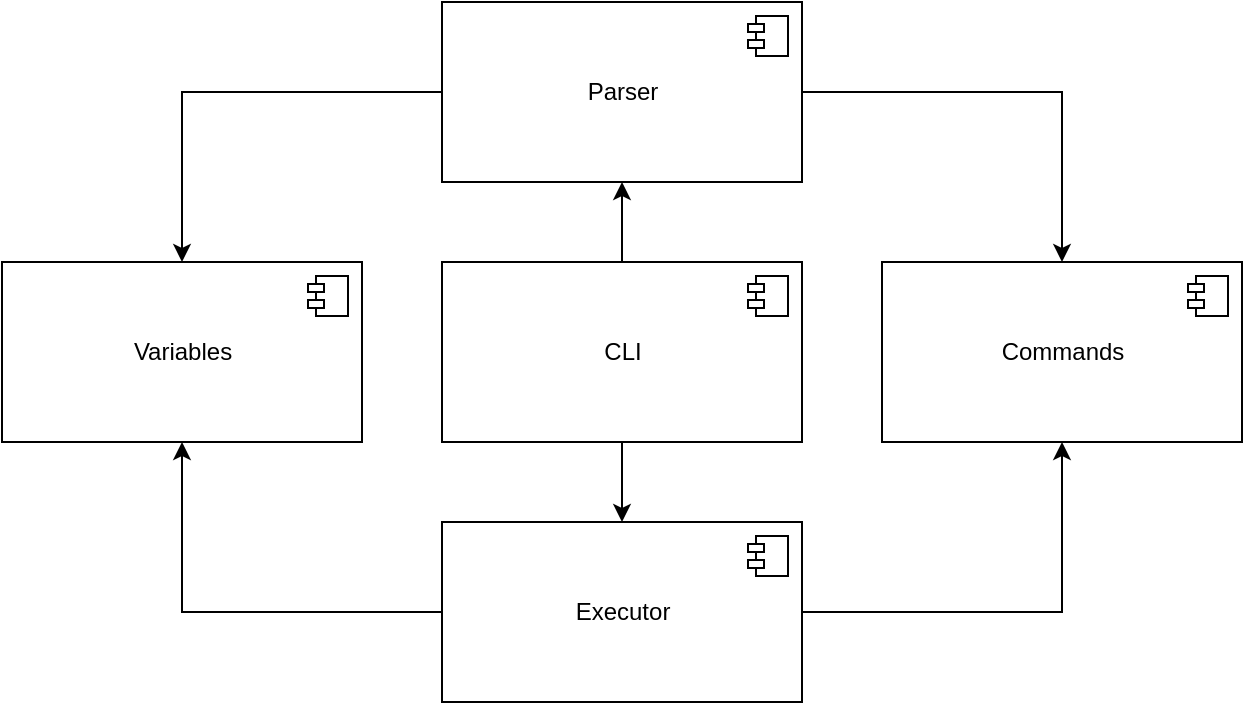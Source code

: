 <mxfile version="15.9.4" type="device" pages="6"><diagram id="IPyCTPRLBXQwGqJkj1kA" name="Components"><mxGraphModel dx="782" dy="436" grid="0" gridSize="10" guides="1" tooltips="1" connect="1" arrows="1" fold="1" page="1" pageScale="1" pageWidth="827" pageHeight="1169" math="0" shadow="0"><root><mxCell id="0"/><mxCell id="1" parent="0"/><mxCell id="X6ycC2eB6ojnNl6JThG0-17" style="edgeStyle=orthogonalEdgeStyle;rounded=0;orthogonalLoop=1;jettySize=auto;html=1;exitX=0.5;exitY=0;exitDx=0;exitDy=0;entryX=0.5;entryY=1;entryDx=0;entryDy=0;" parent="1" source="X6ycC2eB6ojnNl6JThG0-2" target="X6ycC2eB6ojnNl6JThG0-5" edge="1"><mxGeometry relative="1" as="geometry"/></mxCell><mxCell id="X6ycC2eB6ojnNl6JThG0-18" style="edgeStyle=orthogonalEdgeStyle;rounded=0;orthogonalLoop=1;jettySize=auto;html=1;exitX=0.5;exitY=1;exitDx=0;exitDy=0;entryX=0.5;entryY=0;entryDx=0;entryDy=0;" parent="1" source="X6ycC2eB6ojnNl6JThG0-2" target="X6ycC2eB6ojnNl6JThG0-9" edge="1"><mxGeometry relative="1" as="geometry"/></mxCell><mxCell id="X6ycC2eB6ojnNl6JThG0-2" value="CLI" style="html=1;dropTarget=0;" parent="1" vertex="1"><mxGeometry x="295" y="146" width="180" height="90" as="geometry"/></mxCell><mxCell id="X6ycC2eB6ojnNl6JThG0-3" value="" style="shape=module;jettyWidth=8;jettyHeight=4;" parent="X6ycC2eB6ojnNl6JThG0-2" vertex="1"><mxGeometry x="1" width="20" height="20" relative="1" as="geometry"><mxPoint x="-27" y="7" as="offset"/></mxGeometry></mxCell><mxCell id="X6ycC2eB6ojnNl6JThG0-22" style="edgeStyle=orthogonalEdgeStyle;rounded=0;orthogonalLoop=1;jettySize=auto;html=1;exitX=0;exitY=0.5;exitDx=0;exitDy=0;entryX=0.5;entryY=0;entryDx=0;entryDy=0;" parent="1" source="X6ycC2eB6ojnNl6JThG0-5" target="X6ycC2eB6ojnNl6JThG0-11" edge="1"><mxGeometry relative="1" as="geometry"/></mxCell><mxCell id="X6ycC2eB6ojnNl6JThG0-23" style="edgeStyle=orthogonalEdgeStyle;rounded=0;orthogonalLoop=1;jettySize=auto;html=1;exitX=1;exitY=0.5;exitDx=0;exitDy=0;entryX=0.5;entryY=0;entryDx=0;entryDy=0;" parent="1" source="X6ycC2eB6ojnNl6JThG0-5" target="X6ycC2eB6ojnNl6JThG0-7" edge="1"><mxGeometry relative="1" as="geometry"/></mxCell><mxCell id="X6ycC2eB6ojnNl6JThG0-5" value="Parser" style="html=1;dropTarget=0;" parent="1" vertex="1"><mxGeometry x="295" y="16" width="180" height="90" as="geometry"/></mxCell><mxCell id="X6ycC2eB6ojnNl6JThG0-6" value="" style="shape=module;jettyWidth=8;jettyHeight=4;" parent="X6ycC2eB6ojnNl6JThG0-5" vertex="1"><mxGeometry x="1" width="20" height="20" relative="1" as="geometry"><mxPoint x="-27" y="7" as="offset"/></mxGeometry></mxCell><mxCell id="X6ycC2eB6ojnNl6JThG0-7" value="Commands" style="html=1;dropTarget=0;" parent="1" vertex="1"><mxGeometry x="515" y="146" width="180" height="90" as="geometry"/></mxCell><mxCell id="X6ycC2eB6ojnNl6JThG0-8" value="" style="shape=module;jettyWidth=8;jettyHeight=4;" parent="X6ycC2eB6ojnNl6JThG0-7" vertex="1"><mxGeometry x="1" width="20" height="20" relative="1" as="geometry"><mxPoint x="-27" y="7" as="offset"/></mxGeometry></mxCell><mxCell id="X6ycC2eB6ojnNl6JThG0-19" style="edgeStyle=orthogonalEdgeStyle;rounded=0;orthogonalLoop=1;jettySize=auto;html=1;exitX=0;exitY=0.5;exitDx=0;exitDy=0;entryX=0.5;entryY=1;entryDx=0;entryDy=0;" parent="1" source="X6ycC2eB6ojnNl6JThG0-9" target="X6ycC2eB6ojnNl6JThG0-11" edge="1"><mxGeometry relative="1" as="geometry"/></mxCell><mxCell id="X6ycC2eB6ojnNl6JThG0-20" style="edgeStyle=orthogonalEdgeStyle;rounded=0;orthogonalLoop=1;jettySize=auto;html=1;exitX=1;exitY=0.5;exitDx=0;exitDy=0;entryX=0.5;entryY=1;entryDx=0;entryDy=0;" parent="1" source="X6ycC2eB6ojnNl6JThG0-9" target="X6ycC2eB6ojnNl6JThG0-7" edge="1"><mxGeometry relative="1" as="geometry"/></mxCell><mxCell id="X6ycC2eB6ojnNl6JThG0-9" value="Executor" style="html=1;dropTarget=0;" parent="1" vertex="1"><mxGeometry x="295" y="276" width="180" height="90" as="geometry"/></mxCell><mxCell id="X6ycC2eB6ojnNl6JThG0-10" value="" style="shape=module;jettyWidth=8;jettyHeight=4;" parent="X6ycC2eB6ojnNl6JThG0-9" vertex="1"><mxGeometry x="1" width="20" height="20" relative="1" as="geometry"><mxPoint x="-27" y="7" as="offset"/></mxGeometry></mxCell><mxCell id="X6ycC2eB6ojnNl6JThG0-11" value="Variables" style="html=1;dropTarget=0;" parent="1" vertex="1"><mxGeometry x="75" y="146" width="180" height="90" as="geometry"/></mxCell><mxCell id="X6ycC2eB6ojnNl6JThG0-12" value="" style="shape=module;jettyWidth=8;jettyHeight=4;" parent="X6ycC2eB6ojnNl6JThG0-11" vertex="1"><mxGeometry x="1" width="20" height="20" relative="1" as="geometry"><mxPoint x="-27" y="7" as="offset"/></mxGeometry></mxCell></root></mxGraphModel></diagram><diagram id="Iq1Y0J1O6RFWqQra4Vd-" name="Parser"><mxGraphModel dx="782" dy="436" grid="0" gridSize="10" guides="1" tooltips="1" connect="1" arrows="1" fold="1" page="1" pageScale="1" pageWidth="827" pageHeight="1169" math="0" shadow="0"><root><mxCell id="vFN4YH33Aojv1U91udGT-0"/><mxCell id="vFN4YH33Aojv1U91udGT-1" parent="vFN4YH33Aojv1U91udGT-0"/><mxCell id="fBFdraiKcXVkoh18jzw8-1" style="edgeStyle=orthogonalEdgeStyle;rounded=0;orthogonalLoop=1;jettySize=auto;html=1;exitX=0.5;exitY=1;exitDx=0;exitDy=0;entryX=0.5;entryY=0;entryDx=0;entryDy=0;dashed=1;startArrow=none;startFill=0;endArrow=open;endFill=0;" parent="vFN4YH33Aojv1U91udGT-1" source="qEsupgz4-kYKHHpqlOIW-0" target="qEsupgz4-kYKHHpqlOIW-2" edge="1"><mxGeometry relative="1" as="geometry"/></mxCell><mxCell id="qEsupgz4-kYKHHpqlOIW-0" value="&lt;p style=&quot;margin: 0px ; margin-top: 4px ; text-align: center&quot;&gt;&lt;b&gt;Parser&lt;/b&gt;&lt;/p&gt;&lt;hr size=&quot;1&quot;&gt;&lt;p style=&quot;margin: 0px ; margin-left: 4px&quot;&gt;- commands: CommandType [*]&lt;br&gt;&lt;/p&gt;&lt;hr size=&quot;1&quot;&gt;&lt;p style=&quot;margin: 0px ; margin-left: 4px&quot;&gt;+ Parser(commands: CommandType [*])&lt;/p&gt;&lt;p style=&quot;margin: 0px ; margin-left: 4px&quot;&gt;+ Parse(expression: string): ParsedModel&lt;/p&gt;&lt;p style=&quot;margin: 0px ; margin-left: 4px&quot;&gt;- SubstituteVariable(expression: string): string&lt;/p&gt;&lt;p style=&quot;margin: 0px ; margin-left: 4px&quot;&gt;- BuildAssignment(expression: string): ParsedModel&lt;/p&gt;&lt;p style=&quot;margin: 0px ; margin-left: 4px&quot;&gt;- BuildCommand(expression: string): ParsedModel&lt;/p&gt;" style="verticalAlign=top;align=left;overflow=fill;fontSize=12;fontFamily=Helvetica;html=1;" parent="vFN4YH33Aojv1U91udGT-1" vertex="1"><mxGeometry x="110" y="30" width="290" height="146" as="geometry"/></mxCell><mxCell id="qEsupgz4-kYKHHpqlOIW-2" value="&lt;p style=&quot;margin: 0px ; margin-top: 4px ; text-align: center&quot;&gt;&lt;b&gt;ParsedModel&lt;/b&gt;&lt;/p&gt;&lt;hr&gt;&lt;p style=&quot;margin: 4px 0px 0px&quot;&gt;&amp;nbsp;+ ParsedModel(action: IAction [*])&lt;/p&gt;&lt;p style=&quot;margin: 4px 0px 0px&quot;&gt;&lt;i&gt;&amp;nbsp;&lt;/i&gt;+ ActionGet: IAction [*]&lt;/p&gt;" style="verticalAlign=top;align=left;overflow=fill;fontSize=12;fontFamily=Helvetica;html=1;" parent="vFN4YH33Aojv1U91udGT-1" vertex="1"><mxGeometry x="132.5" y="220" width="245" height="81" as="geometry"/></mxCell><mxCell id="qEsupgz4-kYKHHpqlOIW-29" style="edgeStyle=orthogonalEdgeStyle;rounded=0;orthogonalLoop=1;jettySize=auto;html=1;exitX=0.5;exitY=1;exitDx=0;exitDy=0;entryX=0.5;entryY=0;entryDx=0;entryDy=0;dashed=1;startArrow=block;startFill=0;endArrow=none;endFill=0;" parent="vFN4YH33Aojv1U91udGT-1" source="qEsupgz4-kYKHHpqlOIW-5" target="qEsupgz4-kYKHHpqlOIW-11" edge="1"><mxGeometry relative="1" as="geometry"><Array as="points"><mxPoint x="520" y="359"/><mxPoint x="279" y="359"/></Array></mxGeometry></mxCell><mxCell id="qEsupgz4-kYKHHpqlOIW-32" style="edgeStyle=orthogonalEdgeStyle;rounded=0;orthogonalLoop=1;jettySize=auto;html=1;exitX=0.5;exitY=0;exitDx=0;exitDy=0;entryX=1;entryY=0.25;entryDx=0;entryDy=0;startArrow=none;startFill=0;endArrow=diamondThin;endFill=0;" parent="vFN4YH33Aojv1U91udGT-1" source="qEsupgz4-kYKHHpqlOIW-5" target="qEsupgz4-kYKHHpqlOIW-2" edge="1"><mxGeometry relative="1" as="geometry"/></mxCell><mxCell id="qEsupgz4-kYKHHpqlOIW-5" value="&lt;p style=&quot;margin: 0px ; margin-top: 4px ; text-align: center&quot;&gt;&lt;i&gt;&lt;b&gt;IAction&lt;/b&gt;&lt;/i&gt;&lt;br&gt;&lt;/p&gt;&lt;p style=&quot;margin: 0px ; margin-left: 4px&quot;&gt;&lt;/p&gt;&lt;hr&gt;&lt;p style=&quot;margin: 0px ; margin-left: 4px&quot;&gt;&lt;br&gt;&lt;/p&gt;" style="verticalAlign=top;align=left;overflow=fill;fontSize=12;fontFamily=Helvetica;html=1;" parent="vFN4YH33Aojv1U91udGT-1" vertex="1"><mxGeometry x="425" y="267" width="190" height="60" as="geometry"/></mxCell><mxCell id="qEsupgz4-kYKHHpqlOIW-7" value="&lt;p style=&quot;margin: 0px ; margin-top: 4px ; text-align: center&quot;&gt;&lt;/p&gt;&lt;p style=&quot;text-align: center ; margin: 0px 0px 0px 4px&quot;&gt;&lt;b&gt;Assignment&lt;/b&gt;&lt;/p&gt;&lt;hr size=&quot;1&quot;&gt;&lt;p style=&quot;margin: 0px ; margin-left: 4px&quot;&gt;+ Assignment(varName: string, valueToAssign: string)&lt;/p&gt;&lt;p style=&quot;margin: 0px ; margin-left: 4px&quot;&gt;+ VarNameGet: string&lt;/p&gt;&lt;p style=&quot;margin: 0px ; margin-left: 4px&quot;&gt;&lt;span&gt;+ ValueToAssignGet: string&lt;/span&gt;&lt;/p&gt;" style="verticalAlign=top;align=left;overflow=fill;fontSize=12;fontFamily=Helvetica;html=1;" parent="vFN4YH33Aojv1U91udGT-1" vertex="1"><mxGeometry x="440" y="390" width="295" height="80" as="geometry"/></mxCell><mxCell id="qEsupgz4-kYKHHpqlOIW-10" value="&lt;p style=&quot;margin: 0px ; margin-top: 4px ; text-align: center&quot;&gt;&lt;/p&gt;&lt;div style=&quot;text-align: center ; height: 2px&quot;&gt;&lt;b&gt;Commands&lt;/b&gt;&lt;/div&gt;&lt;div style=&quot;text-align: center ; height: 2px&quot;&gt;&lt;b&gt;&lt;br&gt;&lt;/b&gt;&lt;/div&gt;&lt;div style=&quot;height: 2px&quot;&gt;&lt;b&gt;&lt;br&gt;&lt;/b&gt;&lt;/div&gt;&lt;div style=&quot;height: 2px&quot;&gt;&lt;b&gt;&lt;br&gt;&lt;/b&gt;&lt;/div&gt;&lt;div style=&quot;height: 2px&quot;&gt;&lt;b&gt;&lt;br&gt;&lt;/b&gt;&lt;/div&gt;&lt;div style=&quot;height: 2px&quot;&gt;&lt;b&gt;&lt;br&gt;&lt;/b&gt;&lt;/div&gt;&lt;hr size=&quot;1&quot;&gt;&lt;div style=&quot;height: 2px&quot;&gt;&amp;nbsp;+ Commands: List&amp;lt;CommandType&amp;gt; { get; }&lt;/div&gt;&lt;div style=&quot;height: 2px&quot;&gt;&lt;span style=&quot;white-space: pre&quot;&gt;&#9;&lt;/span&gt;&lt;span style=&quot;white-space: pre&quot;&gt;&#9;&lt;/span&gt;&lt;span style=&quot;white-space: pre&quot;&gt;&#9;&lt;/span&gt;&lt;span style=&quot;white-space: pre&quot;&gt;&#9;&lt;/span&gt;&lt;span style=&quot;white-space: pre&quot;&gt;&#9;&lt;/span&gt;&lt;span style=&quot;white-space: pre&quot;&gt;&#9;&lt;/span&gt;&lt;span style=&quot;white-space: pre&quot;&gt;&#9;&lt;/span&gt;&lt;span style=&quot;white-space: pre&quot;&gt;&#9;&lt;/span&gt;&lt;span style=&quot;white-space: pre&quot;&gt;&#9;&lt;/span&gt;&lt;span style=&quot;white-space: pre&quot;&gt;&#9;&lt;/span&gt;&lt;span style=&quot;white-space: pre&quot;&gt;&#9;&lt;/span&gt;&lt;br&gt;&lt;/div&gt;&lt;div style=&quot;height: 2px&quot;&gt;&lt;br&gt;&lt;/div&gt;&lt;div style=&quot;height: 2px&quot;&gt;&lt;br&gt;&lt;/div&gt;&lt;div style=&quot;height: 2px&quot;&gt;&lt;br&gt;&lt;/div&gt;&lt;div style=&quot;height: 2px&quot;&gt;&lt;br&gt;&lt;/div&gt;&lt;div style=&quot;height: 2px&quot;&gt;&amp;nbsp;+ ExecuteCommand&lt;/div&gt;" style="verticalAlign=top;align=left;overflow=fill;fontSize=12;fontFamily=Helvetica;html=1;" parent="vFN4YH33Aojv1U91udGT-1" vertex="1"><mxGeometry x="100" y="790" width="240" height="60" as="geometry"/></mxCell><mxCell id="qEsupgz4-kYKHHpqlOIW-11" value="&lt;p style=&quot;margin: 0px ; margin-top: 4px ; text-align: center&quot;&gt;&lt;/p&gt;&lt;div style=&quot;text-align: center ; height: 2px&quot;&gt;&lt;b&gt;Command&lt;/b&gt;&lt;/div&gt;&lt;div style=&quot;height: 2px&quot;&gt;&lt;b&gt;&lt;br&gt;&lt;/b&gt;&lt;/div&gt;&lt;div style=&quot;height: 2px&quot;&gt;&lt;b&gt;&lt;br&gt;&lt;/b&gt;&lt;/div&gt;&lt;div style=&quot;height: 2px&quot;&gt;&lt;b&gt;&lt;br&gt;&lt;/b&gt;&lt;/div&gt;&lt;div style=&quot;height: 2px&quot;&gt;&lt;b&gt;&lt;br&gt;&lt;/b&gt;&lt;/div&gt;&lt;div style=&quot;height: 2px&quot;&gt;&lt;b&gt;&lt;br&gt;&lt;/b&gt;&lt;/div&gt;&lt;hr size=&quot;1&quot;&gt;&lt;div style=&quot;height: 2px&quot;&gt;&amp;nbsp;+ Command(type: CommandType, args: string [*])&lt;/div&gt;&lt;div style=&quot;height: 2px&quot;&gt;&lt;br&gt;&lt;/div&gt;&lt;div style=&quot;height: 2px&quot;&gt;&lt;br&gt;&lt;/div&gt;&lt;div style=&quot;height: 2px&quot;&gt;&lt;br&gt;&lt;/div&gt;&lt;div style=&quot;height: 2px&quot;&gt;&lt;br&gt;&lt;/div&gt;&lt;div style=&quot;height: 2px&quot;&gt;&lt;br&gt;&lt;/div&gt;&lt;div style=&quot;height: 2px&quot;&gt;&lt;br&gt;&lt;/div&gt;&lt;div style=&quot;height: 2px&quot;&gt;&amp;nbsp;+ TypeGet: CommandType&lt;/div&gt;&lt;div style=&quot;height: 2px&quot;&gt;&lt;br&gt;&lt;/div&gt;&lt;div style=&quot;height: 2px&quot;&gt;&lt;br&gt;&lt;/div&gt;&lt;div style=&quot;height: 2px&quot;&gt;&lt;br&gt;&lt;/div&gt;&lt;div style=&quot;height: 2px&quot;&gt;&lt;br&gt;&lt;/div&gt;&lt;div style=&quot;height: 2px&quot;&gt;&lt;br&gt;&lt;/div&gt;&lt;div style=&quot;height: 2px&quot;&gt;&lt;br&gt;&lt;/div&gt;&lt;div style=&quot;height: 2px&quot;&gt;&amp;nbsp;+ ArgsGet: string [*]&lt;/div&gt;" style="verticalAlign=top;align=left;overflow=fill;fontSize=12;fontFamily=Helvetica;html=1;" parent="vFN4YH33Aojv1U91udGT-1" vertex="1"><mxGeometry x="144" y="390" width="270" height="80" as="geometry"/></mxCell><mxCell id="c_vRe-ao3qp8a9xqReHq-11" style="edgeStyle=orthogonalEdgeStyle;rounded=0;orthogonalLoop=1;jettySize=auto;html=1;dashed=1;startArrow=block;startFill=0;endArrow=none;endFill=0;exitX=0.5;exitY=1;exitDx=0;exitDy=0;" parent="vFN4YH33Aojv1U91udGT-1" source="qEsupgz4-kYKHHpqlOIW-5" edge="1"><mxGeometry relative="1" as="geometry"><mxPoint x="541" y="359" as="sourcePoint"/><mxPoint x="590" y="391" as="targetPoint"/><Array as="points"><mxPoint x="520" y="359"/><mxPoint x="590" y="359"/><mxPoint x="590" y="391"/></Array></mxGeometry></mxCell></root></mxGraphModel></diagram><diagram id="7y_1sY1oG_gUcnlxDUo3" name="Commands"><mxGraphModel dx="782" dy="436" grid="0" gridSize="10" guides="1" tooltips="1" connect="1" arrows="1" fold="1" page="1" pageScale="1" pageWidth="827" pageHeight="1169" math="0" shadow="0"><root><mxCell id="3SIFylFnTaXlY1O5Cj9b-0"/><mxCell id="3SIFylFnTaXlY1O5Cj9b-1" parent="3SIFylFnTaXlY1O5Cj9b-0"/><mxCell id="L-ZjtgbbIYLluEAnQfdw-0" value="&lt;p style=&quot;margin: 0px ; margin-top: 4px ; text-align: center&quot;&gt;&lt;b&gt;Commands&lt;/b&gt;&lt;/p&gt;&lt;hr&gt;&amp;nbsp;+ CommandsGet: CommandType [*]" style="verticalAlign=top;align=left;overflow=fill;fontSize=12;fontFamily=Helvetica;html=1;" parent="3SIFylFnTaXlY1O5Cj9b-1" vertex="1"><mxGeometry x="497" y="209" width="206" height="54" as="geometry"/></mxCell><mxCell id="I6HapQEX2o0GRcdwSZMF-0" value="&lt;p style=&quot;margin: 0px ; margin-top: 4px ; text-align: center&quot;&gt;&lt;b&gt;CommandType&lt;/b&gt;&lt;/p&gt;&lt;hr&gt;&amp;nbsp;+ CommandType(name: string, numberOfArgs: string, isReturningValue: bool)&lt;br&gt;&lt;i&gt;&amp;nbsp;&lt;/i&gt;+ NameGet: string&lt;br&gt;&amp;nbsp;+ NumberOfArgsGet: int&lt;br&gt;&amp;nbsp;+ IsReturningValueGet: bool" style="verticalAlign=top;align=left;overflow=fill;fontSize=12;fontFamily=Helvetica;html=1;" parent="3SIFylFnTaXlY1O5Cj9b-1" vertex="1"><mxGeometry x="380" y="70" width="440" height="90" as="geometry"/></mxCell><mxCell id="kQpAlIUeRrB_gfCzZ6Gk-0" style="edgeStyle=orthogonalEdgeStyle;rounded=0;orthogonalLoop=1;jettySize=auto;html=1;startArrow=none;startFill=0;endArrow=diamondThin;endFill=0;entryX=0.524;entryY=0.998;entryDx=0;entryDy=0;entryPerimeter=0;exitX=0.5;exitY=0;exitDx=0;exitDy=0;" parent="3SIFylFnTaXlY1O5Cj9b-1" source="L-ZjtgbbIYLluEAnQfdw-0" target="I6HapQEX2o0GRcdwSZMF-0" edge="1"><mxGeometry relative="1" as="geometry"><mxPoint x="611" y="209" as="sourcePoint"/><mxPoint x="611" y="169" as="targetPoint"/><Array as="points"><mxPoint x="611" y="209"/></Array></mxGeometry></mxCell><mxCell id="BzXgmANTJNjzpZyoEBVr-0" value="&lt;p style=&quot;margin: 0px ; margin-top: 4px ; text-align: center&quot;&gt;&lt;i&gt;&lt;b&gt;ICommand&lt;/b&gt;&lt;/i&gt;&lt;/p&gt;&lt;hr size=&quot;1&quot;&gt;&lt;p style=&quot;margin: 0px ; margin-left: 4px&quot;&gt;&lt;span&gt;- errorsStream: Stream&lt;/span&gt;&lt;br&gt;&lt;/p&gt;&lt;hr size=&quot;1&quot;&gt;&lt;p style=&quot;margin: 0px ; margin-left: 4px&quot;&gt;+ Execute(inputStream: Stream): Stream&lt;br&gt;&lt;/p&gt;&lt;p style=&quot;margin: 0px ; margin-left: 4px&quot;&gt;+ ErrorsStreamGet(): Stream&lt;/p&gt;" style="verticalAlign=top;align=left;overflow=fill;fontSize=12;fontFamily=Helvetica;html=1;" parent="3SIFylFnTaXlY1O5Cj9b-1" vertex="1"><mxGeometry x="250" y="280" width="230" height="90" as="geometry"/></mxCell><mxCell id="d1O9wk1YxxBHwIqfHC77-0" value="&lt;p style=&quot;margin: 0px ; margin-top: 4px ; text-align: center&quot;&gt;&lt;b&gt;ExitCommand&lt;/b&gt;&lt;/p&gt;&lt;hr size=&quot;1&quot;&gt;&lt;p style=&quot;margin: 0px ; margin-left: 4px&quot;&gt;+ Execute(inputStream: Stream): Stream&lt;br&gt;&lt;/p&gt;" style="verticalAlign=top;align=left;overflow=fill;fontSize=12;fontFamily=Helvetica;html=1;" parent="3SIFylFnTaXlY1O5Cj9b-1" vertex="1"><mxGeometry x="250" y="400" width="230" height="50" as="geometry"/></mxCell><mxCell id="d1O9wk1YxxBHwIqfHC77-1" value="&lt;p style=&quot;margin: 0px ; margin-top: 4px ; text-align: center&quot;&gt;&lt;b&gt;CatCommand&lt;/b&gt;&lt;/p&gt;&lt;hr size=&quot;1&quot;&gt;&lt;p style=&quot;margin: 0px ; margin-left: 4px&quot;&gt;+ Execute(inputStream: Stream): Stream&lt;br&gt;&lt;/p&gt;" style="verticalAlign=top;align=left;overflow=fill;fontSize=12;fontFamily=Helvetica;html=1;" parent="3SIFylFnTaXlY1O5Cj9b-1" vertex="1"><mxGeometry x="490" y="400" width="230" height="50" as="geometry"/></mxCell><mxCell id="d1O9wk1YxxBHwIqfHC77-2" value="&lt;p style=&quot;margin: 0px ; margin-top: 4px ; text-align: center&quot;&gt;&lt;b&gt;EchoCommand&lt;/b&gt;&lt;/p&gt;&lt;hr size=&quot;1&quot;&gt;&lt;p style=&quot;margin: 0px ; margin-left: 4px&quot;&gt;+ Execute(inputStream: Stream): Stream&lt;br&gt;&lt;/p&gt;" style="verticalAlign=top;align=left;overflow=fill;fontSize=12;fontFamily=Helvetica;html=1;" parent="3SIFylFnTaXlY1O5Cj9b-1" vertex="1"><mxGeometry x="10" y="400" width="230" height="50" as="geometry"/></mxCell><mxCell id="d1O9wk1YxxBHwIqfHC77-3" value="&lt;p style=&quot;margin: 0px ; margin-top: 4px ; text-align: center&quot;&gt;&lt;b&gt;WCCommand&lt;/b&gt;&lt;/p&gt;&lt;hr size=&quot;1&quot;&gt;&lt;p style=&quot;margin: 0px ; margin-left: 4px&quot;&gt;+ Execute(inputStream: Stream): Stream&lt;br&gt;&lt;/p&gt;" style="verticalAlign=top;align=left;overflow=fill;fontSize=12;fontFamily=Helvetica;html=1;" parent="3SIFylFnTaXlY1O5Cj9b-1" vertex="1"><mxGeometry x="250" y="200" width="230" height="50" as="geometry"/></mxCell><mxCell id="d1O9wk1YxxBHwIqfHC77-4" value="&lt;p style=&quot;margin: 0px ; margin-top: 4px ; text-align: center&quot;&gt;&lt;b&gt;PWDCommand&lt;/b&gt;&lt;/p&gt;&lt;hr size=&quot;1&quot;&gt;&lt;p style=&quot;margin: 0px ; margin-left: 4px&quot;&gt;+ Execute(inputStream: Stream): Stream&lt;br&gt;&lt;/p&gt;" style="verticalAlign=top;align=left;overflow=fill;fontSize=12;fontFamily=Helvetica;html=1;" parent="3SIFylFnTaXlY1O5Cj9b-1" vertex="1"><mxGeometry x="10" y="200" width="230" height="50" as="geometry"/></mxCell><mxCell id="zezWT-pTi_yV-n2sN6AJ-0" style="edgeStyle=orthogonalEdgeStyle;rounded=0;orthogonalLoop=1;jettySize=auto;html=1;exitX=0.5;exitY=1;exitDx=0;exitDy=0;entryX=0.5;entryY=0;entryDx=0;entryDy=0;dashed=1;startArrow=block;startFill=0;endArrow=none;endFill=0;" parent="3SIFylFnTaXlY1O5Cj9b-1" target="d1O9wk1YxxBHwIqfHC77-2" edge="1"><mxGeometry relative="1" as="geometry"><Array as="points"><mxPoint x="365" y="390"/><mxPoint x="120" y="390"/><mxPoint x="120" y="400"/></Array><mxPoint x="365" y="370" as="sourcePoint"/><mxPoint x="50" y="433" as="targetPoint"/></mxGeometry></mxCell><mxCell id="zezWT-pTi_yV-n2sN6AJ-3" style="edgeStyle=orthogonalEdgeStyle;rounded=0;orthogonalLoop=1;jettySize=auto;html=1;exitX=0.5;exitY=1;exitDx=0;exitDy=0;dashed=1;startArrow=block;startFill=0;endArrow=none;endFill=0;" parent="3SIFylFnTaXlY1O5Cj9b-1" edge="1"><mxGeometry relative="1" as="geometry"><Array as="points"><mxPoint x="364.41" y="400"/></Array><mxPoint x="364.41" y="370" as="sourcePoint"/><mxPoint x="364.41" y="400" as="targetPoint"/></mxGeometry></mxCell><mxCell id="TGjU9lGK314VbVNXxVoL-0" style="edgeStyle=orthogonalEdgeStyle;rounded=0;orthogonalLoop=1;jettySize=auto;html=1;dashed=1;startArrow=none;startFill=0;endArrow=none;endFill=0;" parent="3SIFylFnTaXlY1O5Cj9b-1" edge="1"><mxGeometry relative="1" as="geometry"><mxPoint x="370" y="390" as="sourcePoint"/><mxPoint x="600" y="400" as="targetPoint"/><Array as="points"><mxPoint x="600" y="390"/></Array></mxGeometry></mxCell><mxCell id="IzRgFHShRqhWCeJWee_g-1" style="edgeStyle=orthogonalEdgeStyle;rounded=0;orthogonalLoop=1;jettySize=auto;html=1;exitX=0.5;exitY=1;exitDx=0;exitDy=0;dashed=1;startArrow=block;startFill=0;endArrow=none;endFill=0;" parent="3SIFylFnTaXlY1O5Cj9b-1" edge="1"><mxGeometry relative="1" as="geometry"><Array as="points"><mxPoint x="364.41" y="280"/></Array><mxPoint x="364" y="280" as="sourcePoint"/><mxPoint x="364.41" y="250" as="targetPoint"/></mxGeometry></mxCell><mxCell id="IzRgFHShRqhWCeJWee_g-4" style="edgeStyle=orthogonalEdgeStyle;rounded=0;orthogonalLoop=1;jettySize=auto;html=1;dashed=1;startArrow=none;startFill=0;endArrow=none;endFill=0;" parent="3SIFylFnTaXlY1O5Cj9b-1" edge="1"><mxGeometry relative="1" as="geometry"><mxPoint x="120" y="250" as="sourcePoint"/><mxPoint x="363" y="260" as="targetPoint"/><Array as="points"><mxPoint x="120" y="260"/><mxPoint x="240" y="260"/></Array></mxGeometry></mxCell></root></mxGraphModel></diagram><diagram id="lM4fayNbHOkuuZG6KA_c" name="CLI"><mxGraphModel dx="782" dy="436" grid="0" gridSize="10" guides="1" tooltips="1" connect="1" arrows="1" fold="1" page="1" pageScale="1" pageWidth="827" pageHeight="1169" math="0" shadow="0"><root><mxCell id="X72M6mhC3f01DhpE_hj6-0"/><mxCell id="X72M6mhC3f01DhpE_hj6-1" parent="X72M6mhC3f01DhpE_hj6-0"/><mxCell id="wVcjhrq-eKi4Mo_tjoQv-0" value="&lt;p style=&quot;margin: 0px ; margin-top: 4px ; text-align: center&quot;&gt;&lt;b&gt;CLI&lt;/b&gt;&lt;/p&gt;&lt;hr size=&quot;1&quot;&gt;&lt;div style=&quot;height: 2px&quot;&gt;&lt;p style=&quot;margin: 0px 0px 0px 4px&quot;&gt;+ Run(): void&lt;/p&gt;&lt;p style=&quot;margin: 0px 0px 0px 4px&quot;&gt;- CallExternalProgram(programName: string): void&lt;/p&gt;&lt;/div&gt;" style="verticalAlign=top;align=left;overflow=fill;fontSize=12;fontFamily=Helvetica;html=1;" parent="X72M6mhC3f01DhpE_hj6-1" vertex="1"><mxGeometry x="250" y="180" width="275" height="70" as="geometry"/></mxCell></root></mxGraphModel></diagram><diagram id="YdVtU8m1Jd2kadD3nDj-" name="Variables"><mxGraphModel dx="782" dy="436" grid="0" gridSize="10" guides="1" tooltips="1" connect="1" arrows="1" fold="1" page="1" pageScale="1" pageWidth="827" pageHeight="1169" math="0" shadow="0"><root><mxCell id="wvVoczg8UDtqQZezR1GG-0"/><mxCell id="wvVoczg8UDtqQZezR1GG-1" parent="wvVoczg8UDtqQZezR1GG-0"/><mxCell id="-fHDWN35HO52lpSrncLo-1" value="&lt;p style=&quot;margin: 0px ; margin-top: 4px ; text-align: center&quot;&gt;&lt;b&gt;Variable&lt;/b&gt;&lt;/p&gt;&lt;hr size=&quot;1&quot;&gt;&lt;p style=&quot;margin: 0px ; margin-left: 4px&quot;&gt;- variables: Dictionary&amp;lt;string, string&amp;gt;&lt;br&gt;&lt;/p&gt;&lt;hr size=&quot;1&quot;&gt;&lt;p style=&quot;margin: 0px ; margin-left: 4px&quot;&gt;+ VariableGet(name: string): string&lt;br&gt;+ VariableSet(name: string, value: string): void&lt;br&gt;&lt;/p&gt;" style="verticalAlign=top;align=left;overflow=fill;fontSize=12;fontFamily=Helvetica;html=1;" parent="wvVoczg8UDtqQZezR1GG-1" vertex="1"><mxGeometry x="240" y="180" width="290" height="90" as="geometry"/></mxCell></root></mxGraphModel></diagram><diagram id="pbkvuvwMuYe7n0MhUPmT" name="Executor"><mxGraphModel dx="782" dy="436" grid="0" gridSize="10" guides="1" tooltips="1" connect="1" arrows="1" fold="1" page="1" pageScale="1" pageWidth="827" pageHeight="1169" math="0" shadow="0"><root><mxCell id="8B07xth_tbtvtawPASaJ-0"/><mxCell id="8B07xth_tbtvtawPASaJ-1" parent="8B07xth_tbtvtawPASaJ-0"/><mxCell id="teXuv9l89zJ_dfWKh0vl-0" value="&lt;p style=&quot;margin: 0px ; margin-top: 4px ; text-align: center&quot;&gt;&lt;b&gt;Executor&lt;/b&gt;&lt;/p&gt;&lt;hr size=&quot;1&quot;&gt;&lt;div style=&quot;height: 2px&quot;&gt;&lt;p style=&quot;margin: 0px 0px 0px 4px&quot;&gt;+ Execute(action: ParsedModel)&lt;/p&gt;&lt;p style=&quot;margin: 0px 0px 0px 4px&quot;&gt;- ExecuteCommand(command: ParsedModel)&lt;/p&gt;&lt;p style=&quot;margin: 0px 0px 0px 4px&quot;&gt;- ExecuteAssignment(assignment: ParsedModel)&lt;/p&gt;&lt;/div&gt;" style="verticalAlign=top;align=left;overflow=fill;fontSize=12;fontFamily=Helvetica;html=1;" parent="8B07xth_tbtvtawPASaJ-1" vertex="1"><mxGeometry x="240" y="200" width="270" height="79" as="geometry"/></mxCell></root></mxGraphModel></diagram></mxfile>